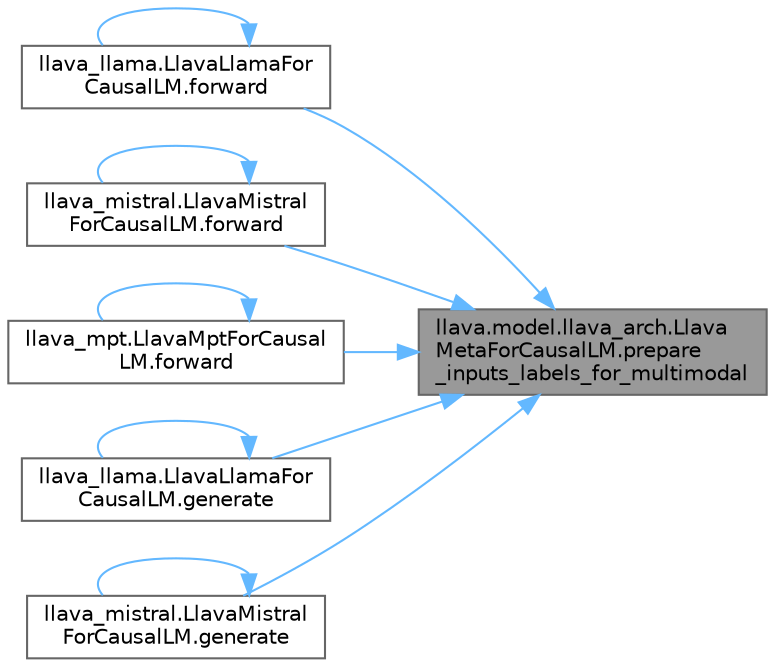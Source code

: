 digraph "llava.model.llava_arch.LlavaMetaForCausalLM.prepare_inputs_labels_for_multimodal"
{
 // LATEX_PDF_SIZE
  bgcolor="transparent";
  edge [fontname=Helvetica,fontsize=10,labelfontname=Helvetica,labelfontsize=10];
  node [fontname=Helvetica,fontsize=10,shape=box,height=0.2,width=0.4];
  rankdir="RL";
  Node1 [id="Node000001",label="llava.model.llava_arch.Llava\lMetaForCausalLM.prepare\l_inputs_labels_for_multimodal",height=0.2,width=0.4,color="gray40", fillcolor="grey60", style="filled", fontcolor="black",tooltip="멀티모달 입력과 레이블을 준비하는 함수"];
  Node1 -> Node2 [id="edge1_Node000001_Node000002",dir="back",color="steelblue1",style="solid",tooltip=" "];
  Node2 [id="Node000002",label="llava_llama.LlavaLlamaFor\lCausalLM.forward",height=0.2,width=0.4,color="grey40", fillcolor="white", style="filled",URL="$classllava__llama_1_1_llava_llama_for_causal_l_m.html#a09af443070a2e3de38aa757937fcfd8a",tooltip="멀티모달 Causal Language Model의 forward 패스를 정의합니다."];
  Node2 -> Node2 [id="edge2_Node000002_Node000002",dir="back",color="steelblue1",style="solid",tooltip=" "];
  Node1 -> Node3 [id="edge3_Node000001_Node000003",dir="back",color="steelblue1",style="solid",tooltip=" "];
  Node3 [id="Node000003",label="llava_mistral.LlavaMistral\lForCausalLM.forward",height=0.2,width=0.4,color="grey40", fillcolor="white", style="filled",URL="$classllava__mistral_1_1_llava_mistral_for_causal_l_m.html#af35931178a4b4a302888714e5f79c881",tooltip="Causal Language Model의 forward 패스를 정의"];
  Node3 -> Node3 [id="edge4_Node000003_Node000003",dir="back",color="steelblue1",style="solid",tooltip=" "];
  Node1 -> Node4 [id="edge5_Node000001_Node000004",dir="back",color="steelblue1",style="solid",tooltip=" "];
  Node4 [id="Node000004",label="llava_mpt.LlavaMptForCausal\lLM.forward",height=0.2,width=0.4,color="grey40", fillcolor="white", style="filled",URL="$classllava__mpt_1_1_llava_mpt_for_causal_l_m.html#acbbd3b14bba2a12a0d9ca11c83cf071d",tooltip="Causal Language Model의 forward 패스를 정의"];
  Node4 -> Node4 [id="edge6_Node000004_Node000004",dir="back",color="steelblue1",style="solid",tooltip=" "];
  Node1 -> Node5 [id="edge7_Node000001_Node000005",dir="back",color="steelblue1",style="solid",tooltip=" "];
  Node5 [id="Node000005",label="llava_llama.LlavaLlamaFor\lCausalLM.generate",height=0.2,width=0.4,color="grey40", fillcolor="white", style="filled",URL="$classllava__llama_1_1_llava_llama_for_causal_l_m.html#af7b777324d57e9dac2f8b5eb65428e60",tooltip="멀티모달 입력 데이터를 기반으로 텍스트를 생성하는 메서드입니다."];
  Node5 -> Node5 [id="edge8_Node000005_Node000005",dir="back",color="steelblue1",style="solid",tooltip=" "];
  Node1 -> Node6 [id="edge9_Node000001_Node000006",dir="back",color="steelblue1",style="solid",tooltip=" "];
  Node6 [id="Node000006",label="llava_mistral.LlavaMistral\lForCausalLM.generate",height=0.2,width=0.4,color="grey40", fillcolor="white", style="filled",URL="$classllava__mistral_1_1_llava_mistral_for_causal_l_m.html#ae2fab1f247f61c3d9b05896396acd0ae",tooltip="입력을 기반으로 텍스트를 생성하는 메서드"];
  Node6 -> Node6 [id="edge10_Node000006_Node000006",dir="back",color="steelblue1",style="solid",tooltip=" "];
}
